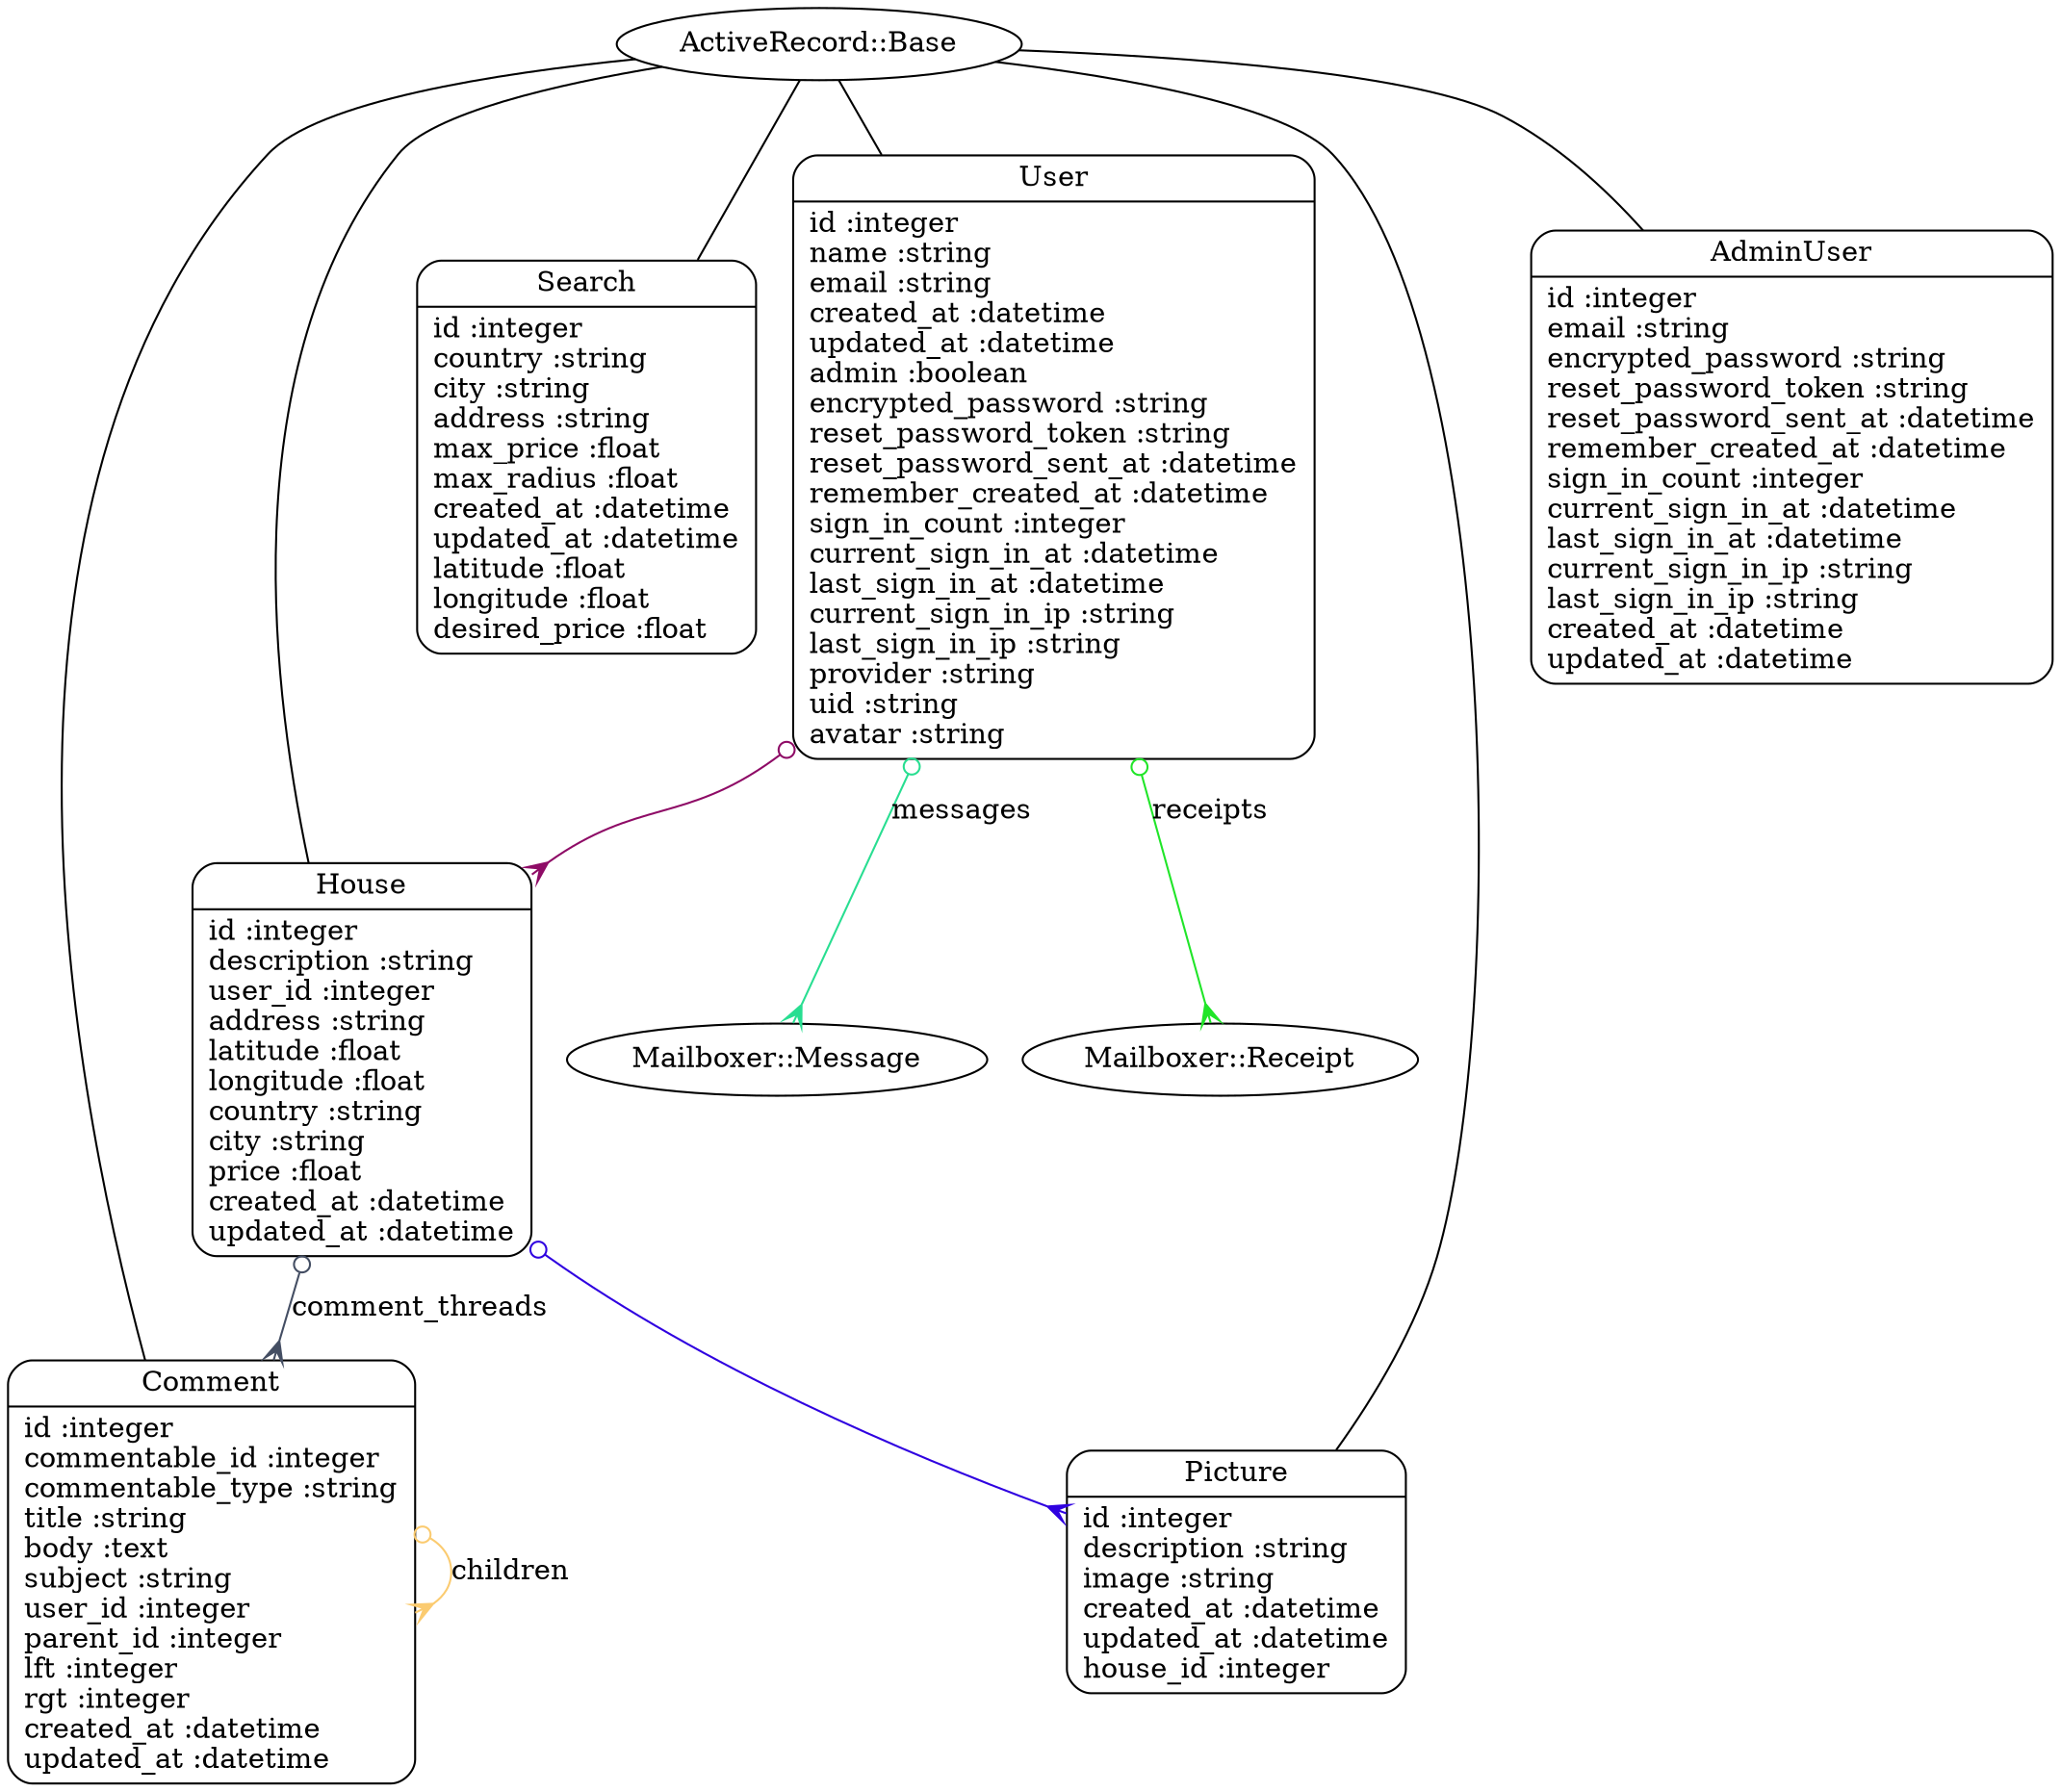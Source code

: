 digraph models_diagram {
	graph[overlap=false, splines=true]
	"Comment" [shape=Mrecord, label="{Comment|id :integer\lcommentable_id :integer\lcommentable_type :string\ltitle :string\lbody :text\lsubject :string\luser_id :integer\lparent_id :integer\llft :integer\lrgt :integer\lcreated_at :datetime\lupdated_at :datetime\l}"]
	"Picture" [shape=Mrecord, label="{Picture|id :integer\ldescription :string\limage :string\lcreated_at :datetime\lupdated_at :datetime\lhouse_id :integer\l}"]
	"Search" [shape=Mrecord, label="{Search|id :integer\lcountry :string\lcity :string\laddress :string\lmax_price :float\lmax_radius :float\lcreated_at :datetime\lupdated_at :datetime\llatitude :float\llongitude :float\ldesired_price :float\l}"]
	"User" [shape=Mrecord, label="{User|id :integer\lname :string\lemail :string\lcreated_at :datetime\lupdated_at :datetime\ladmin :boolean\lencrypted_password :string\lreset_password_token :string\lreset_password_sent_at :datetime\lremember_created_at :datetime\lsign_in_count :integer\lcurrent_sign_in_at :datetime\llast_sign_in_at :datetime\lcurrent_sign_in_ip :string\llast_sign_in_ip :string\lprovider :string\luid :string\lavatar :string\l}"]
	"House" [shape=Mrecord, label="{House|id :integer\ldescription :string\luser_id :integer\laddress :string\llatitude :float\llongitude :float\lcountry :string\lcity :string\lprice :float\lcreated_at :datetime\lupdated_at :datetime\l}"]
	"AdminUser" [shape=Mrecord, label="{AdminUser|id :integer\lemail :string\lencrypted_password :string\lreset_password_token :string\lreset_password_sent_at :datetime\lremember_created_at :datetime\lsign_in_count :integer\lcurrent_sign_in_at :datetime\llast_sign_in_at :datetime\lcurrent_sign_in_ip :string\llast_sign_in_ip :string\lcreated_at :datetime\lupdated_at :datetime\l}"]
	"Comment" -> "Comment" [label="children", arrowtail=odot, arrowhead=crow, dir=both color="#FBCB70"]
	"ActiveRecord::Base" -> "Comment" [label="", arrowhead="none", arrowtail="onormal"]
	"ActiveRecord::Base" -> "Picture" [label="", arrowhead="none", arrowtail="onormal"]
	"ActiveRecord::Base" -> "Search" [label="", arrowhead="none", arrowtail="onormal"]
	"User" -> "House" [arrowtail=odot, arrowhead=crow, dir=both color="#8E0B66"]
	"User" -> "Mailboxer::Message" [label="messages", arrowtail=odot, arrowhead=crow, dir=both color="#28DE91"]
	"User" -> "Mailboxer::Receipt" [label="receipts", arrowtail=odot, arrowhead=crow, dir=both color="#20E528"]
	"ActiveRecord::Base" -> "User" [label="", arrowhead="none", arrowtail="onormal"]
	"House" -> "Picture" [arrowtail=odot, arrowhead=crow, dir=both color="#2F01E0"]
	"House" -> "Comment" [label="comment_threads", arrowtail=odot, arrowhead=crow, dir=both color="#444E63"]
	"ActiveRecord::Base" -> "House" [label="", arrowhead="none", arrowtail="onormal"]
	"ActiveRecord::Base" -> "AdminUser" [label="", arrowhead="none", arrowtail="onormal"]
}
